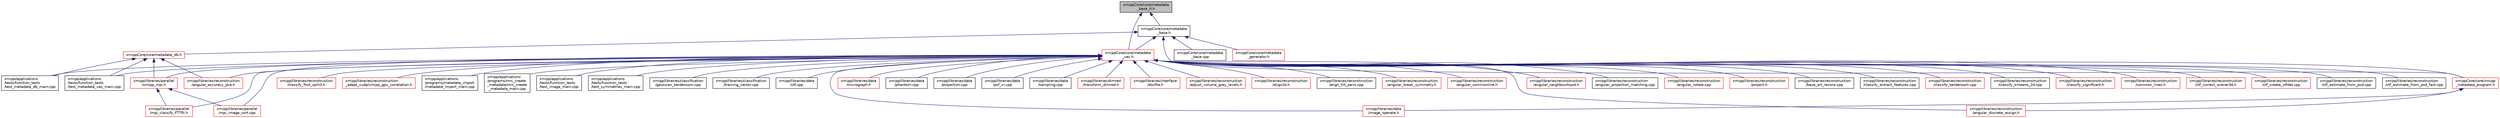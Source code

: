 digraph "xmippCore/core/metadata_base_it.h"
{
  edge [fontname="Helvetica",fontsize="10",labelfontname="Helvetica",labelfontsize="10"];
  node [fontname="Helvetica",fontsize="10",shape=record];
  Node11 [label="xmippCore/core/metadata\l_base_it.h",height=0.2,width=0.4,color="black", fillcolor="grey75", style="filled", fontcolor="black"];
  Node11 -> Node12 [dir="back",color="midnightblue",fontsize="10",style="solid",fontname="Helvetica"];
  Node12 [label="xmippCore/core/metadata\l_base.h",height=0.2,width=0.4,color="black", fillcolor="white", style="filled",URL="$metadata__base_8h.html"];
  Node12 -> Node13 [dir="back",color="midnightblue",fontsize="10",style="solid",fontname="Helvetica"];
  Node13 [label="xmippCore/core/metadata_db.h",height=0.2,width=0.4,color="red", fillcolor="white", style="filled",URL="$metadata__db_8h.html"];
  Node13 -> Node14 [dir="back",color="midnightblue",fontsize="10",style="solid",fontname="Helvetica"];
  Node14 [label="xmipp/applications\l/tests/function_tests\l/test_metadata_db_main.cpp",height=0.2,width=0.4,color="black", fillcolor="white", style="filled",URL="$test__metadata__db__main_8cpp.html"];
  Node13 -> Node15 [dir="back",color="midnightblue",fontsize="10",style="solid",fontname="Helvetica"];
  Node15 [label="xmipp/applications\l/tests/function_tests\l/test_metadata_vec_main.cpp",height=0.2,width=0.4,color="black", fillcolor="white", style="filled",URL="$test__metadata__vec__main_8cpp.html"];
  Node13 -> Node209 [dir="back",color="midnightblue",fontsize="10",style="solid",fontname="Helvetica"];
  Node209 [label="xmipp/libraries/parallel\l/xmipp_mpi.h",height=0.2,width=0.4,color="red", fillcolor="white", style="filled",URL="$xmipp__mpi_8h.html"];
  Node209 -> Node236 [dir="back",color="midnightblue",fontsize="10",style="solid",fontname="Helvetica"];
  Node236 [label="xmipp/libraries/parallel\l/mpi_classify_FTTRI.h",height=0.2,width=0.4,color="red", fillcolor="white", style="filled",URL="$mpi__classify__FTTRI_8h.html"];
  Node209 -> Node242 [dir="back",color="midnightblue",fontsize="10",style="solid",fontname="Helvetica"];
  Node242 [label="xmipp/libraries/parallel\l/mpi_image_sort.cpp",height=0.2,width=0.4,color="red", fillcolor="white", style="filled",URL="$mpi__image__sort_8cpp.html"];
  Node13 -> Node279 [dir="back",color="midnightblue",fontsize="10",style="solid",fontname="Helvetica"];
  Node279 [label="xmipp/libraries/reconstruction\l/angular_accuracy_pca.h",height=0.2,width=0.4,color="red", fillcolor="white", style="filled",URL="$angular__accuracy__pca_8h.html"];
  Node12 -> Node706 [dir="back",color="midnightblue",fontsize="10",style="solid",fontname="Helvetica"];
  Node706 [label="xmippCore/core/metadata\l_vec.h",height=0.2,width=0.4,color="red", fillcolor="white", style="filled",URL="$metadata__vec_8h.html"];
  Node706 -> Node361 [dir="back",color="midnightblue",fontsize="10",style="solid",fontname="Helvetica"];
  Node361 [label="xmipp/libraries/reconstruction\l/classify_first_split3.h",height=0.2,width=0.4,color="red", fillcolor="white", style="filled",URL="$classify__first__split3_8h.html"];
  Node706 -> Node707 [dir="back",color="midnightblue",fontsize="10",style="solid",fontname="Helvetica"];
  Node707 [label="xmipp/libraries/reconstruction\l_adapt_cuda/xmipp_gpu_correlation.h",height=0.2,width=0.4,color="red", fillcolor="white", style="filled",URL="$xmipp__gpu__correlation_8h.html"];
  Node706 -> Node709 [dir="back",color="midnightblue",fontsize="10",style="solid",fontname="Helvetica"];
  Node709 [label="xmipp/applications\l/programs/metadata_import\l/metadata_import_main.cpp",height=0.2,width=0.4,color="black", fillcolor="white", style="filled",URL="$metadata__import__main_8cpp.html"];
  Node706 -> Node364 [dir="back",color="midnightblue",fontsize="10",style="solid",fontname="Helvetica"];
  Node364 [label="xmipp/applications\l/programs/mrc_create\l_metadata/mrc_create\l_metadata_main.cpp",height=0.2,width=0.4,color="black", fillcolor="white", style="filled",URL="$mrc__create__metadata__main_8cpp.html"];
  Node706 -> Node374 [dir="back",color="midnightblue",fontsize="10",style="solid",fontname="Helvetica"];
  Node374 [label="xmipp/applications\l/tests/function_tests\l/test_image_main.cpp",height=0.2,width=0.4,color="black", fillcolor="white", style="filled",URL="$test__image__main_8cpp.html"];
  Node706 -> Node14 [dir="back",color="midnightblue",fontsize="10",style="solid",fontname="Helvetica"];
  Node706 -> Node15 [dir="back",color="midnightblue",fontsize="10",style="solid",fontname="Helvetica"];
  Node706 -> Node687 [dir="back",color="midnightblue",fontsize="10",style="solid",fontname="Helvetica"];
  Node687 [label="xmipp/applications\l/tests/function_tests\l/test_symmetries_main.cpp",height=0.2,width=0.4,color="black", fillcolor="white", style="filled",URL="$test__symmetries__main_8cpp.html"];
  Node706 -> Node710 [dir="back",color="midnightblue",fontsize="10",style="solid",fontname="Helvetica"];
  Node710 [label="xmipp/libraries/classification\l/gaussian_kerdensom.cpp",height=0.2,width=0.4,color="black", fillcolor="white", style="filled",URL="$gaussian__kerdensom_8cpp.html"];
  Node706 -> Node711 [dir="back",color="midnightblue",fontsize="10",style="solid",fontname="Helvetica"];
  Node711 [label="xmipp/libraries/classification\l/training_vector.cpp",height=0.2,width=0.4,color="black", fillcolor="white", style="filled",URL="$training__vector_8cpp.html"];
  Node706 -> Node27 [dir="back",color="midnightblue",fontsize="10",style="solid",fontname="Helvetica"];
  Node27 [label="xmipp/libraries/data\l/ctf.cpp",height=0.2,width=0.4,color="black", fillcolor="white", style="filled",URL="$ctf_8cpp.html"];
  Node706 -> Node540 [dir="back",color="midnightblue",fontsize="10",style="solid",fontname="Helvetica"];
  Node540 [label="xmipp/libraries/data\l/image_operate.h",height=0.2,width=0.4,color="red", fillcolor="white", style="filled",URL="$image__operate_8h.html"];
  Node706 -> Node486 [dir="back",color="midnightblue",fontsize="10",style="solid",fontname="Helvetica"];
  Node486 [label="xmipp/libraries/data\l/micrograph.h",height=0.2,width=0.4,color="red", fillcolor="white", style="filled",URL="$micrograph_8h.html"];
  Node706 -> Node455 [dir="back",color="midnightblue",fontsize="10",style="solid",fontname="Helvetica"];
  Node455 [label="xmipp/libraries/data\l/phantom.cpp",height=0.2,width=0.4,color="black", fillcolor="white", style="filled",URL="$phantom_8cpp.html"];
  Node706 -> Node396 [dir="back",color="midnightblue",fontsize="10",style="solid",fontname="Helvetica"];
  Node396 [label="xmipp/libraries/data\l/projection.cpp",height=0.2,width=0.4,color="black", fillcolor="white", style="filled",URL="$projection_8cpp.html"];
  Node706 -> Node545 [dir="back",color="midnightblue",fontsize="10",style="solid",fontname="Helvetica"];
  Node545 [label="xmipp/libraries/data\l/psf_xr.cpp",height=0.2,width=0.4,color="black", fillcolor="white", style="filled",URL="$psf__xr_8cpp.html"];
  Node706 -> Node688 [dir="back",color="midnightblue",fontsize="10",style="solid",fontname="Helvetica"];
  Node688 [label="xmipp/libraries/data\l/sampling.cpp",height=0.2,width=0.4,color="black", fillcolor="white", style="filled",URL="$sampling_8cpp.html"];
  Node706 -> Node414 [dir="back",color="midnightblue",fontsize="10",style="solid",fontname="Helvetica"];
  Node414 [label="xmipp/libraries/dimred\l/transform_dimred.h",height=0.2,width=0.4,color="red", fillcolor="white", style="filled",URL="$transform__dimred_8h.html"];
  Node706 -> Node555 [dir="back",color="midnightblue",fontsize="10",style="solid",fontname="Helvetica"];
  Node555 [label="xmipp/libraries/interface\l/docfile.h",height=0.2,width=0.4,color="red", fillcolor="white", style="filled",URL="$docfile_8h.html"];
  Node706 -> Node209 [dir="back",color="midnightblue",fontsize="10",style="solid",fontname="Helvetica"];
  Node706 -> Node236 [dir="back",color="midnightblue",fontsize="10",style="solid",fontname="Helvetica"];
  Node706 -> Node242 [dir="back",color="midnightblue",fontsize="10",style="solid",fontname="Helvetica"];
  Node706 -> Node559 [dir="back",color="midnightblue",fontsize="10",style="solid",fontname="Helvetica"];
  Node559 [label="xmipp/libraries/reconstruction\l/adjust_volume_grey_levels.h",height=0.2,width=0.4,color="red", fillcolor="white", style="filled",URL="$adjust__volume__grey__levels_8h.html"];
  Node706 -> Node561 [dir="back",color="midnightblue",fontsize="10",style="solid",fontname="Helvetica"];
  Node561 [label="xmipp/libraries/reconstruction\l/align2d.h",height=0.2,width=0.4,color="red", fillcolor="white", style="filled",URL="$align2d_8h.html"];
  Node706 -> Node499 [dir="back",color="midnightblue",fontsize="10",style="solid",fontname="Helvetica"];
  Node499 [label="xmipp/libraries/reconstruction\l/align_tilt_pairs.cpp",height=0.2,width=0.4,color="black", fillcolor="white", style="filled",URL="$align__tilt__pairs_8cpp.html"];
  Node706 -> Node279 [dir="back",color="midnightblue",fontsize="10",style="solid",fontname="Helvetica"];
  Node706 -> Node694 [dir="back",color="midnightblue",fontsize="10",style="solid",fontname="Helvetica"];
  Node694 [label="xmipp/libraries/reconstruction\l/angular_break_symmetry.h",height=0.2,width=0.4,color="red", fillcolor="white", style="filled",URL="$angular__break__symmetry_8h.html"];
  Node706 -> Node697 [dir="back",color="midnightblue",fontsize="10",style="solid",fontname="Helvetica"];
  Node697 [label="xmipp/libraries/reconstruction\l/angular_commonline.h",height=0.2,width=0.4,color="red", fillcolor="white", style="filled",URL="$angular__commonline_8h.html"];
  Node706 -> Node284 [dir="back",color="midnightblue",fontsize="10",style="solid",fontname="Helvetica"];
  Node284 [label="xmipp/libraries/reconstruction\l/angular_discrete_assign.h",height=0.2,width=0.4,color="red", fillcolor="white", style="filled",URL="$angular__discrete__assign_8h.html"];
  Node706 -> Node699 [dir="back",color="midnightblue",fontsize="10",style="solid",fontname="Helvetica"];
  Node699 [label="xmipp/libraries/reconstruction\l/angular_neighbourhood.h",height=0.2,width=0.4,color="red", fillcolor="white", style="filled",URL="$angular__neighbourhood_8h.html"];
  Node706 -> Node99 [dir="back",color="midnightblue",fontsize="10",style="solid",fontname="Helvetica"];
  Node99 [label="xmipp/libraries/reconstruction\l/angular_projection_matching.cpp",height=0.2,width=0.4,color="black", fillcolor="white", style="filled",URL="$angular__projection__matching_8cpp.html"];
  Node706 -> Node712 [dir="back",color="midnightblue",fontsize="10",style="solid",fontname="Helvetica"];
  Node712 [label="xmipp/libraries/reconstruction\l/angular_rotate.cpp",height=0.2,width=0.4,color="red", fillcolor="white", style="filled",URL="$angular__rotate_8cpp.html"];
  Node706 -> Node100 [dir="back",color="midnightblue",fontsize="10",style="solid",fontname="Helvetica"];
  Node100 [label="xmipp/libraries/reconstruction\l/project.h",height=0.2,width=0.4,color="red", fillcolor="white", style="filled",URL="$project_8h.html"];
  Node706 -> Node46 [dir="back",color="midnightblue",fontsize="10",style="solid",fontname="Helvetica"];
  Node46 [label="xmipp/libraries/reconstruction\l/base_art_recons.cpp",height=0.2,width=0.4,color="black", fillcolor="white", style="filled",URL="$base__art__recons_8cpp.html"];
  Node706 -> Node418 [dir="back",color="midnightblue",fontsize="10",style="solid",fontname="Helvetica"];
  Node418 [label="xmipp/libraries/reconstruction\l/classify_extract_features.cpp",height=0.2,width=0.4,color="black", fillcolor="white", style="filled",URL="$classify__extract__features_8cpp.html"];
  Node706 -> Node714 [dir="back",color="midnightblue",fontsize="10",style="solid",fontname="Helvetica"];
  Node714 [label="xmipp/libraries/reconstruction\l/classify_kerdensom.cpp",height=0.2,width=0.4,color="red", fillcolor="white", style="filled",URL="$classify__kerdensom_8cpp.html"];
  Node706 -> Node502 [dir="back",color="midnightblue",fontsize="10",style="solid",fontname="Helvetica"];
  Node502 [label="xmipp/libraries/reconstruction\l/classify_kmeans_2d.cpp",height=0.2,width=0.4,color="black", fillcolor="white", style="filled",URL="$classify__kmeans__2d_8cpp.html"];
  Node706 -> Node537 [dir="back",color="midnightblue",fontsize="10",style="solid",fontname="Helvetica"];
  Node537 [label="xmipp/libraries/reconstruction\l/classify_significant.h",height=0.2,width=0.4,color="red", fillcolor="white", style="filled",URL="$classify__significant_8h.html"];
  Node706 -> Node716 [dir="back",color="midnightblue",fontsize="10",style="solid",fontname="Helvetica"];
  Node716 [label="xmipp/libraries/reconstruction\l/common_lines.h",height=0.2,width=0.4,color="red", fillcolor="white", style="filled",URL="$common__lines_8h.html"];
  Node706 -> Node52 [dir="back",color="midnightblue",fontsize="10",style="solid",fontname="Helvetica"];
  Node52 [label="xmipp/libraries/reconstruction\l/ctf_correct_wiener3d.h",height=0.2,width=0.4,color="red", fillcolor="white", style="filled",URL="$ctf__correct__wiener3d_8h.html"];
  Node706 -> Node133 [dir="back",color="midnightblue",fontsize="10",style="solid",fontname="Helvetica"];
  Node133 [label="xmipp/libraries/reconstruction\l/ctf_create_ctfdat.cpp",height=0.2,width=0.4,color="red", fillcolor="white", style="filled",URL="$ctf__create__ctfdat_8cpp.html"];
  Node706 -> Node146 [dir="back",color="midnightblue",fontsize="10",style="solid",fontname="Helvetica"];
  Node146 [label="xmipp/libraries/reconstruction\l/ctf_estimate_from_psd.cpp",height=0.2,width=0.4,color="black", fillcolor="white", style="filled",URL="$ctf__estimate__from__psd_8cpp.html"];
  Node706 -> Node147 [dir="back",color="midnightblue",fontsize="10",style="solid",fontname="Helvetica"];
  Node147 [label="xmipp/libraries/reconstruction\l/ctf_estimate_from_psd_fast.cpp",height=0.2,width=0.4,color="black", fillcolor="white", style="filled",URL="$ctf__estimate__from__psd__fast_8cpp.html"];
  Node706 -> Node739 [dir="back",color="midnightblue",fontsize="10",style="solid",fontname="Helvetica"];
  Node739 [label="xmippCore/core/xmipp\l_metadata_program.h",height=0.2,width=0.4,color="red", fillcolor="white", style="filled",URL="$xmipp__metadata__program_8h.html"];
  Node739 -> Node540 [dir="back",color="midnightblue",fontsize="10",style="solid",fontname="Helvetica"];
  Node739 -> Node284 [dir="back",color="midnightblue",fontsize="10",style="solid",fontname="Helvetica"];
  Node12 -> Node650 [dir="back",color="midnightblue",fontsize="10",style="solid",fontname="Helvetica"];
  Node650 [label="xmippCore/core/metadata\l_base.cpp",height=0.2,width=0.4,color="black", fillcolor="white", style="filled",URL="$metadata__base_8cpp.html"];
  Node12 -> Node753 [dir="back",color="midnightblue",fontsize="10",style="solid",fontname="Helvetica"];
  Node753 [label="xmippCore/core/metadata\l_generator.h",height=0.2,width=0.4,color="red", fillcolor="white", style="filled",URL="$metadata__generator_8h.html"];
  Node12 -> Node739 [dir="back",color="midnightblue",fontsize="10",style="solid",fontname="Helvetica"];
  Node11 -> Node706 [dir="back",color="midnightblue",fontsize="10",style="solid",fontname="Helvetica"];
}
